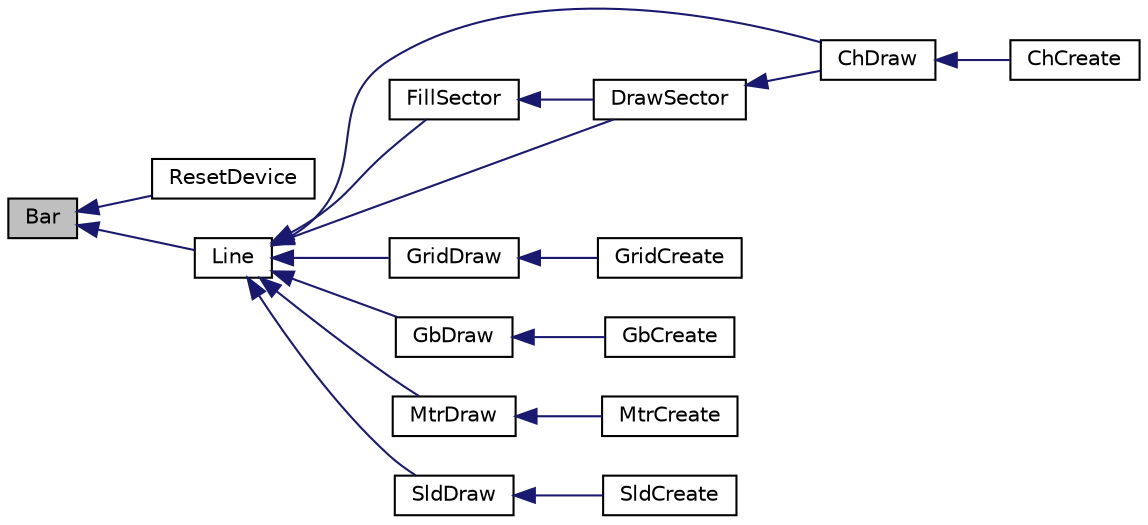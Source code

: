 digraph "Bar"
{
  edge [fontname="Helvetica",fontsize="10",labelfontname="Helvetica",labelfontsize="10"];
  node [fontname="Helvetica",fontsize="10",shape=record];
  rankdir="LR";
  Node1 [label="Bar",height=0.2,width=0.4,color="black", fillcolor="grey75", style="filled", fontcolor="black"];
  Node1 -> Node2 [dir="back",color="midnightblue",fontsize="10",style="solid"];
  Node2 [label="ResetDevice",height=0.2,width=0.4,color="black", fillcolor="white", style="filled",URL="$mchp_gfx_drv_8c.html#a6d4d054030dc1ccdc7b875d4877ec9b7"];
  Node1 -> Node3 [dir="back",color="midnightblue",fontsize="10",style="solid"];
  Node3 [label="Line",height=0.2,width=0.4,color="black", fillcolor="white", style="filled",URL="$_primitive_8h.html#a757459f00bbfbd7d5721ab8373eab37e"];
  Node3 -> Node4 [dir="back",color="midnightblue",fontsize="10",style="solid"];
  Node4 [label="ChDraw",height=0.2,width=0.4,color="black", fillcolor="white", style="filled",URL="$_chart_8h.html#ae94d3144d62a125f960cc138130721bb"];
  Node4 -> Node5 [dir="back",color="midnightblue",fontsize="10",style="solid"];
  Node5 [label="ChCreate",height=0.2,width=0.4,color="black", fillcolor="white", style="filled",URL="$_chart_8h.html#a5acd1aa33b2b87e8c6d976c1bcdfadf9"];
  Node3 -> Node6 [dir="back",color="midnightblue",fontsize="10",style="solid"];
  Node6 [label="FillSector",height=0.2,width=0.4,color="black", fillcolor="white", style="filled",URL="$_chart_8c.html#a89264747cc125838e7bb55e32e48ca64"];
  Node6 -> Node7 [dir="back",color="midnightblue",fontsize="10",style="solid"];
  Node7 [label="DrawSector",height=0.2,width=0.4,color="black", fillcolor="white", style="filled",URL="$_chart_8c.html#a5bef85db8cd47bdd293137c428662d62"];
  Node7 -> Node4 [dir="back",color="midnightblue",fontsize="10",style="solid"];
  Node3 -> Node7 [dir="back",color="midnightblue",fontsize="10",style="solid"];
  Node3 -> Node8 [dir="back",color="midnightblue",fontsize="10",style="solid"];
  Node8 [label="GridDraw",height=0.2,width=0.4,color="black", fillcolor="white", style="filled",URL="$_grid_8h.html#a4cf2e40a4862e15e2bb5bb96d947305d"];
  Node8 -> Node9 [dir="back",color="midnightblue",fontsize="10",style="solid"];
  Node9 [label="GridCreate",height=0.2,width=0.4,color="black", fillcolor="white", style="filled",URL="$_grid_8h.html#a5ad337d7eee0d24aa7f9e3969b6097f7"];
  Node3 -> Node10 [dir="back",color="midnightblue",fontsize="10",style="solid"];
  Node10 [label="GbDraw",height=0.2,width=0.4,color="black", fillcolor="white", style="filled",URL="$_group_box_8h.html#a84fe13f36303d7b376661bc85d84e96c"];
  Node10 -> Node11 [dir="back",color="midnightblue",fontsize="10",style="solid"];
  Node11 [label="GbCreate",height=0.2,width=0.4,color="black", fillcolor="white", style="filled",URL="$_group_box_8h.html#a7220ab2de823b032295d018d3de04915"];
  Node3 -> Node12 [dir="back",color="midnightblue",fontsize="10",style="solid"];
  Node12 [label="MtrDraw",height=0.2,width=0.4,color="black", fillcolor="white", style="filled",URL="$_meter_8h.html#a8b28060425794f091c24f355326272dd"];
  Node12 -> Node13 [dir="back",color="midnightblue",fontsize="10",style="solid"];
  Node13 [label="MtrCreate",height=0.2,width=0.4,color="black", fillcolor="white", style="filled",URL="$_meter_8h.html#ab024a60648ca28bfb3ef8180df871ca0"];
  Node3 -> Node14 [dir="back",color="midnightblue",fontsize="10",style="solid"];
  Node14 [label="SldDraw",height=0.2,width=0.4,color="black", fillcolor="white", style="filled",URL="$_slider_8h.html#a7c047563deea387da3510b081ccc2bd9"];
  Node14 -> Node15 [dir="back",color="midnightblue",fontsize="10",style="solid"];
  Node15 [label="SldCreate",height=0.2,width=0.4,color="black", fillcolor="white", style="filled",URL="$_slider_8h.html#a2c24b3f670799ef372288caba9811afd"];
}
